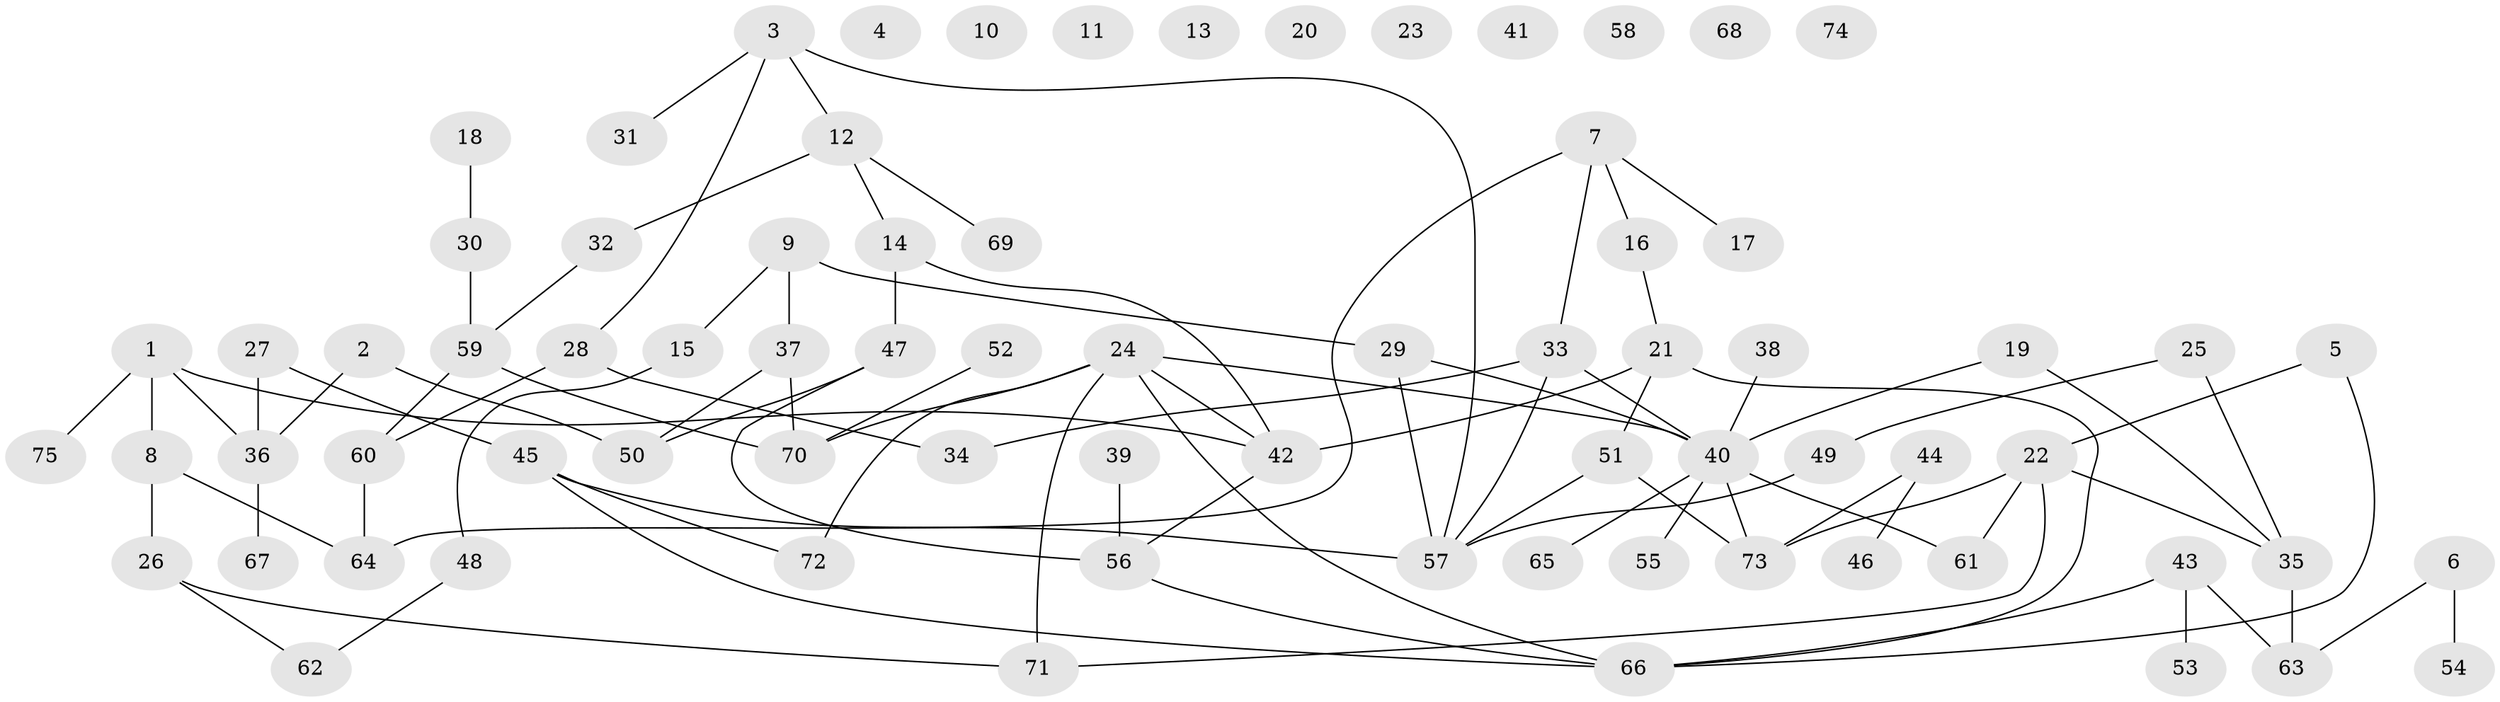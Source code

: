 // coarse degree distribution, {3: 0.21621621621621623, 0: 0.2702702702702703, 6: 0.02702702702702703, 1: 0.21621621621621623, 7: 0.05405405405405406, 5: 0.05405405405405406, 2: 0.05405405405405406, 12: 0.02702702702702703, 8: 0.02702702702702703, 4: 0.05405405405405406}
// Generated by graph-tools (version 1.1) at 2025/16/03/04/25 18:16:47]
// undirected, 75 vertices, 91 edges
graph export_dot {
graph [start="1"]
  node [color=gray90,style=filled];
  1;
  2;
  3;
  4;
  5;
  6;
  7;
  8;
  9;
  10;
  11;
  12;
  13;
  14;
  15;
  16;
  17;
  18;
  19;
  20;
  21;
  22;
  23;
  24;
  25;
  26;
  27;
  28;
  29;
  30;
  31;
  32;
  33;
  34;
  35;
  36;
  37;
  38;
  39;
  40;
  41;
  42;
  43;
  44;
  45;
  46;
  47;
  48;
  49;
  50;
  51;
  52;
  53;
  54;
  55;
  56;
  57;
  58;
  59;
  60;
  61;
  62;
  63;
  64;
  65;
  66;
  67;
  68;
  69;
  70;
  71;
  72;
  73;
  74;
  75;
  1 -- 8;
  1 -- 36;
  1 -- 42;
  1 -- 75;
  2 -- 36;
  2 -- 50;
  3 -- 12;
  3 -- 28;
  3 -- 31;
  3 -- 57;
  5 -- 22;
  5 -- 66;
  6 -- 54;
  6 -- 63;
  7 -- 16;
  7 -- 17;
  7 -- 33;
  7 -- 64;
  8 -- 26;
  8 -- 64;
  9 -- 15;
  9 -- 29;
  9 -- 37;
  12 -- 14;
  12 -- 32;
  12 -- 69;
  14 -- 42;
  14 -- 47;
  15 -- 48;
  16 -- 21;
  18 -- 30;
  19 -- 35;
  19 -- 40;
  21 -- 42;
  21 -- 51;
  21 -- 66;
  22 -- 35;
  22 -- 61;
  22 -- 71;
  22 -- 73;
  24 -- 40;
  24 -- 42;
  24 -- 66;
  24 -- 70;
  24 -- 71;
  24 -- 72;
  25 -- 35;
  25 -- 49;
  26 -- 62;
  26 -- 71;
  27 -- 36;
  27 -- 45;
  28 -- 34;
  28 -- 60;
  29 -- 40;
  29 -- 57;
  30 -- 59;
  32 -- 59;
  33 -- 34;
  33 -- 40;
  33 -- 57;
  35 -- 63;
  36 -- 67;
  37 -- 50;
  37 -- 70;
  38 -- 40;
  39 -- 56;
  40 -- 55;
  40 -- 61;
  40 -- 65;
  40 -- 73;
  42 -- 56;
  43 -- 53;
  43 -- 63;
  43 -- 66;
  44 -- 46;
  44 -- 73;
  45 -- 57;
  45 -- 66;
  45 -- 72;
  47 -- 50;
  47 -- 56;
  48 -- 62;
  49 -- 57;
  51 -- 57;
  51 -- 73;
  52 -- 70;
  56 -- 66;
  59 -- 60;
  59 -- 70;
  60 -- 64;
}

